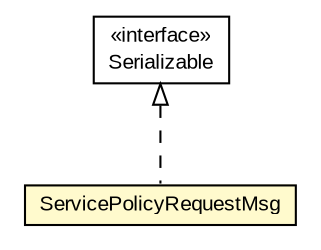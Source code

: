 #!/usr/local/bin/dot
#
# Class diagram 
# Generated by UMLGraph version R5_6-24-gf6e263 (http://www.umlgraph.org/)
#

digraph G {
	edge [fontname="arial",fontsize=10,labelfontname="arial",labelfontsize=10];
	node [fontname="arial",fontsize=10,shape=plaintext];
	nodesep=0.25;
	ranksep=0.5;
	// org.miloss.fgsms.services.interfaces.policyconfiguration.ServicePolicyRequestMsg
	c1062392 [label=<<table title="org.miloss.fgsms.services.interfaces.policyconfiguration.ServicePolicyRequestMsg" border="0" cellborder="1" cellspacing="0" cellpadding="2" port="p" bgcolor="lemonChiffon" href="./ServicePolicyRequestMsg.html">
		<tr><td><table border="0" cellspacing="0" cellpadding="1">
<tr><td align="center" balign="center"> ServicePolicyRequestMsg </td></tr>
		</table></td></tr>
		</table>>, URL="./ServicePolicyRequestMsg.html", fontname="arial", fontcolor="black", fontsize=10.0];
	//org.miloss.fgsms.services.interfaces.policyconfiguration.ServicePolicyRequestMsg implements java.io.Serializable
	c1063078:p -> c1062392:p [dir=back,arrowtail=empty,style=dashed];
	// java.io.Serializable
	c1063078 [label=<<table title="java.io.Serializable" border="0" cellborder="1" cellspacing="0" cellpadding="2" port="p" href="http://java.sun.com/j2se/1.4.2/docs/api/java/io/Serializable.html">
		<tr><td><table border="0" cellspacing="0" cellpadding="1">
<tr><td align="center" balign="center"> &#171;interface&#187; </td></tr>
<tr><td align="center" balign="center"> Serializable </td></tr>
		</table></td></tr>
		</table>>, URL="http://java.sun.com/j2se/1.4.2/docs/api/java/io/Serializable.html", fontname="arial", fontcolor="black", fontsize=10.0];
}

